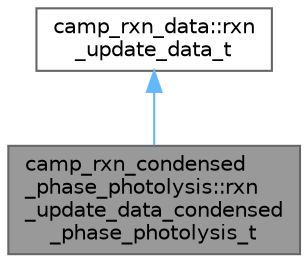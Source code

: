 digraph "camp_rxn_condensed_phase_photolysis::rxn_update_data_condensed_phase_photolysis_t"
{
 // LATEX_PDF_SIZE
  bgcolor="transparent";
  edge [fontname=Helvetica,fontsize=10,labelfontname=Helvetica,labelfontsize=10];
  node [fontname=Helvetica,fontsize=10,shape=box,height=0.2,width=0.4];
  Node1 [label="camp_rxn_condensed\l_phase_photolysis::rxn\l_update_data_condensed\l_phase_photolysis_t",height=0.2,width=0.4,color="gray40", fillcolor="grey60", style="filled", fontcolor="black",tooltip="Condensed-phase Photolysis rate update object."];
  Node2 -> Node1 [dir="back",color="steelblue1",style="solid"];
  Node2 [label="camp_rxn_data::rxn\l_update_data_t",height=0.2,width=0.4,color="gray40", fillcolor="white", style="filled",URL="$structcamp__rxn__data_1_1rxn__update__data__t.html",tooltip="Update cookie."];
}

